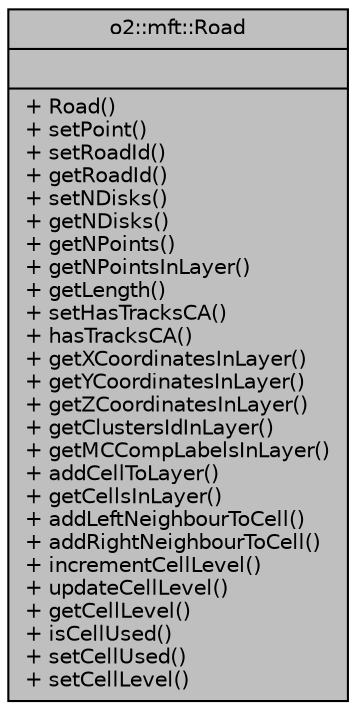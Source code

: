 digraph "o2::mft::Road"
{
 // INTERACTIVE_SVG=YES
  bgcolor="transparent";
  edge [fontname="Helvetica",fontsize="10",labelfontname="Helvetica",labelfontsize="10"];
  node [fontname="Helvetica",fontsize="10",shape=record];
  Node1 [label="{o2::mft::Road\n||+ Road()\l+ setPoint()\l+ setRoadId()\l+ getRoadId()\l+ setNDisks()\l+ getNDisks()\l+ getNPoints()\l+ getNPointsInLayer()\l+ getLength()\l+ setHasTracksCA()\l+ hasTracksCA()\l+ getXCoordinatesInLayer()\l+ getYCoordinatesInLayer()\l+ getZCoordinatesInLayer()\l+ getClustersIdInLayer()\l+ getMCCompLabelsInLayer()\l+ addCellToLayer()\l+ getCellsInLayer()\l+ addLeftNeighbourToCell()\l+ addRightNeighbourToCell()\l+ incrementCellLevel()\l+ updateCellLevel()\l+ getCellLevel()\l+ isCellUsed()\l+ setCellUsed()\l+ setCellLevel()\l}",height=0.2,width=0.4,color="black", fillcolor="grey75", style="filled", fontcolor="black"];
}
